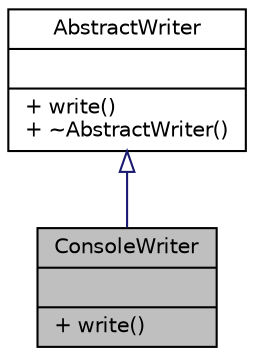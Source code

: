 digraph "ConsoleWriter"
{
 // INTERACTIVE_SVG=YES
  edge [fontname="Helvetica",fontsize="10",labelfontname="Helvetica",labelfontsize="10"];
  node [fontname="Helvetica",fontsize="10",shape=record];
  Node1 [label="{ConsoleWriter\n||+ write()\l}",height=0.2,width=0.4,color="black", fillcolor="grey75", style="filled" fontcolor="black"];
  Node2 -> Node1 [dir="back",color="midnightblue",fontsize="10",style="solid",arrowtail="onormal",fontname="Helvetica"];
  Node2 [label="{AbstractWriter\n||+ write()\l+ ~AbstractWriter()\l}",height=0.2,width=0.4,color="black", fillcolor="white", style="filled",URL="$class_abstract_writer.html"];
}
